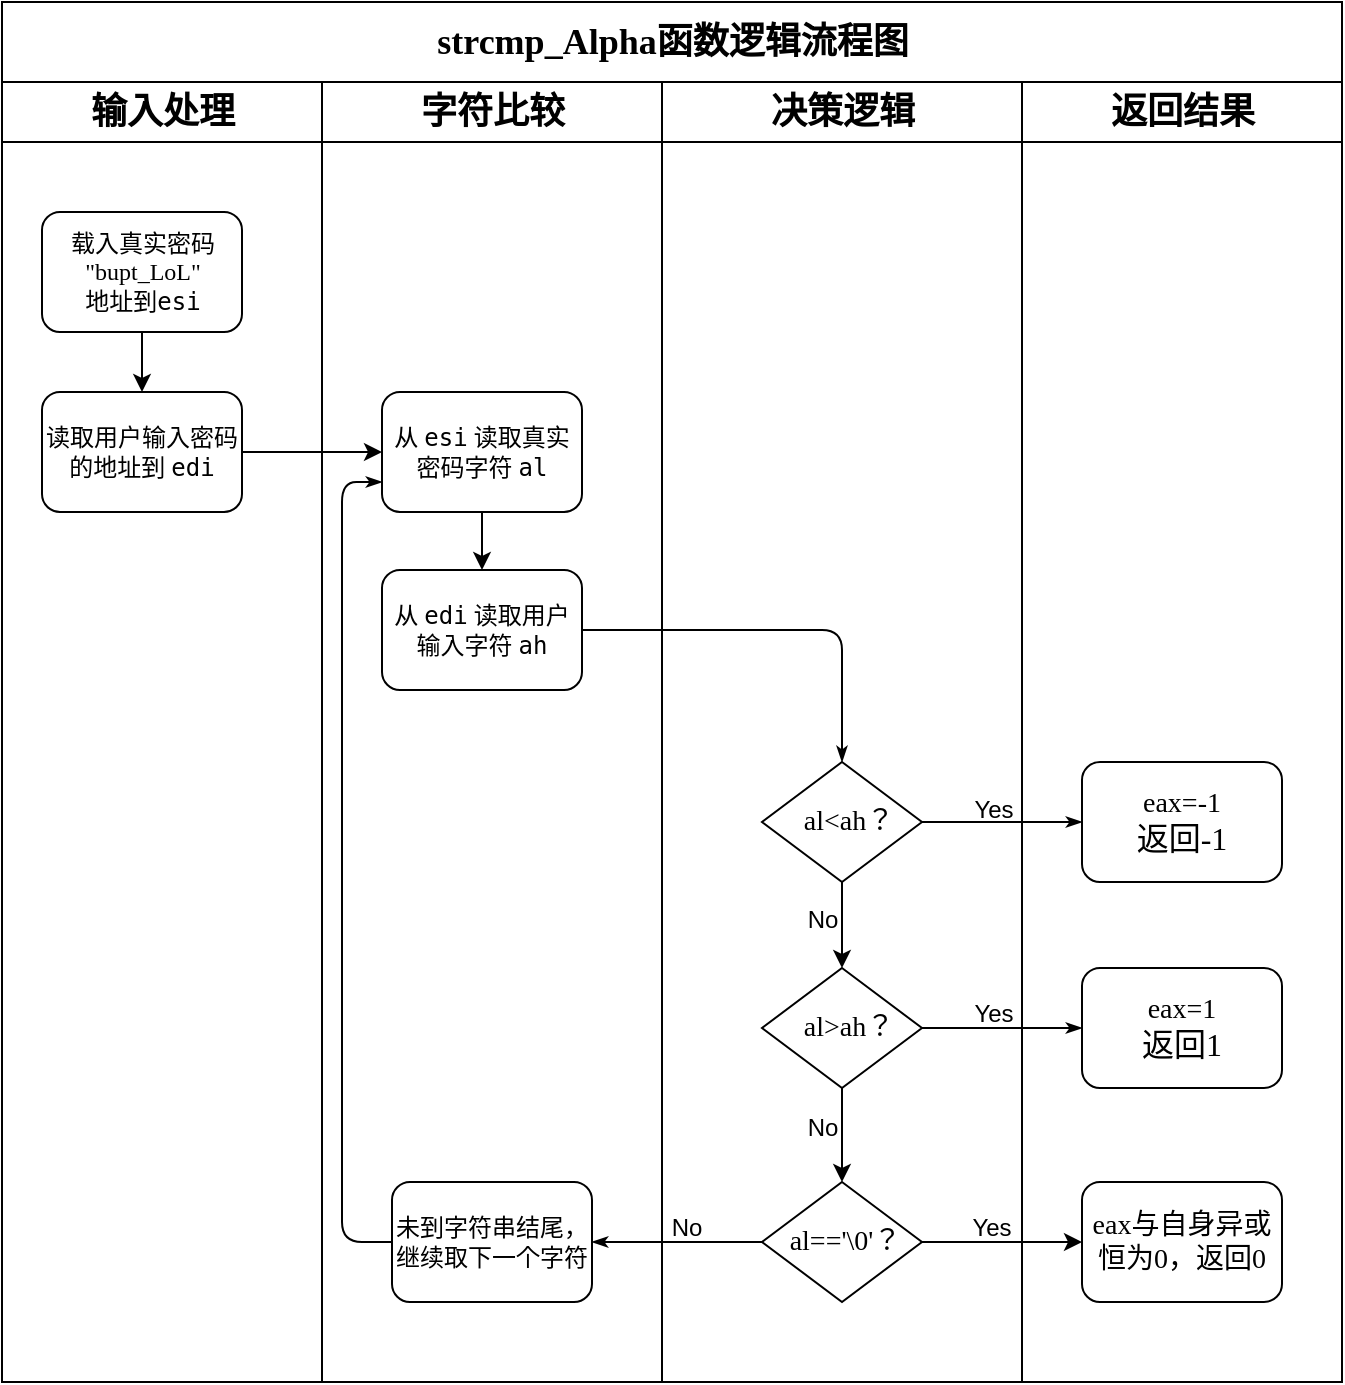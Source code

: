 <mxfile version="27.2.0">
  <diagram name="Page-1" id="74e2e168-ea6b-b213-b513-2b3c1d86103e">
    <mxGraphModel dx="1042" dy="571" grid="1" gridSize="10" guides="1" tooltips="1" connect="1" arrows="1" fold="1" page="1" pageScale="1" pageWidth="1100" pageHeight="850" background="none" math="0" shadow="0">
      <root>
        <mxCell id="0" />
        <mxCell id="1" parent="0" />
        <mxCell id="77e6c97f196da883-1" value="&lt;font style=&quot;font-size: 18px;&quot;&gt;strcmp_Alpha函数逻辑流程图&lt;/font&gt;" style="swimlane;html=1;childLayout=stackLayout;startSize=40;rounded=0;shadow=0;labelBackgroundColor=none;strokeWidth=1;fontFamily=Verdana;fontSize=8;align=center;" parent="1" vertex="1">
          <mxGeometry x="70" y="20" width="670" height="690" as="geometry" />
        </mxCell>
        <mxCell id="77e6c97f196da883-2" value="&lt;font style=&quot;font-size: 18px;&quot;&gt;输入处理&lt;/font&gt;" style="swimlane;html=1;startSize=30;" parent="77e6c97f196da883-1" vertex="1">
          <mxGeometry y="40" width="160" height="650" as="geometry" />
        </mxCell>
        <mxCell id="qwjjyHHXEVDy2IBo2EbX-1" value="" style="edgeStyle=orthogonalEdgeStyle;rounded=0;orthogonalLoop=1;jettySize=auto;html=1;" parent="77e6c97f196da883-2" source="77e6c97f196da883-8" target="77e6c97f196da883-9" edge="1">
          <mxGeometry relative="1" as="geometry" />
        </mxCell>
        <mxCell id="77e6c97f196da883-8" value="&lt;div&gt;&lt;font face=&quot;Times New Roman&quot; style=&quot;font-size: 12px;&quot;&gt;载入&lt;span style=&quot;&quot; data-end=&quot;527&quot; data-start=&quot;519&quot;&gt;真实密码&lt;/span&gt;&lt;/font&gt;&lt;/div&gt;&lt;div&gt; &lt;code data-end=&quot;540&quot; data-start=&quot;528&quot;&gt;&lt;font style=&quot;font-size: 12px;&quot; face=&quot;Times New Roman&quot;&gt;&quot;bupt_LoL&quot;&lt;/font&gt;&lt;/code&gt;&lt;/div&gt;&lt;div&gt;&lt;font style=&quot;font-size: 12px;&quot; face=&quot;Times New Roman&quot;&gt;&lt;code style=&quot;&quot; data-end=&quot;550&quot; data-start=&quot;545&quot;&gt;&lt;font style=&quot;&quot; face=&quot;Times New Roman&quot;&gt;地址到&lt;/font&gt;esi&lt;/code&gt;&lt;/font&gt;&lt;/div&gt;" style="rounded=1;html=1;shadow=0;labelBackgroundColor=none;strokeWidth=1;fontFamily=Times New Roman;fontSize=10;align=center;" parent="77e6c97f196da883-2" vertex="1">
          <mxGeometry x="20" y="65" width="100" height="60" as="geometry" />
        </mxCell>
        <mxCell id="77e6c97f196da883-9" value="&lt;font face=&quot;Times New Roman&quot; style=&quot;font-size: 12px;&quot;&gt;读取&lt;span style=&quot;&quot; data-end=&quot;566&quot; data-start=&quot;555&quot;&gt;用户输入密码&lt;/span&gt;&lt;/font&gt;&lt;div&gt;&lt;font face=&quot;Times New Roman&quot; style=&quot;font-size: 12px;&quot;&gt;的地址到 &lt;code style=&quot;&quot; data-end=&quot;576&quot; data-start=&quot;571&quot;&gt;edi&lt;/code&gt;&lt;/font&gt;&lt;/div&gt;" style="rounded=1;whiteSpace=wrap;html=1;shadow=0;labelBackgroundColor=none;strokeWidth=1;fontFamily=Verdana;fontSize=8;align=center;" parent="77e6c97f196da883-2" vertex="1">
          <mxGeometry x="20" y="155" width="100" height="60" as="geometry" />
        </mxCell>
        <mxCell id="77e6c97f196da883-3" value="&lt;font style=&quot;font-size: 18px;&quot;&gt;字符比较&lt;/font&gt;" style="swimlane;html=1;startSize=30;" parent="77e6c97f196da883-1" vertex="1">
          <mxGeometry x="160" y="40" width="170" height="650" as="geometry" />
        </mxCell>
        <mxCell id="77e6c97f196da883-11" value="&lt;font style=&quot;font-size: 12px;&quot;&gt;从 &lt;code style=&quot;&quot; data-end=&quot;605&quot; data-start=&quot;600&quot;&gt;esi&lt;/code&gt; 读取真实密码字符 &lt;code style=&quot;&quot; data-end=&quot;619&quot; data-start=&quot;615&quot;&gt;al&lt;/code&gt;&lt;/font&gt;" style="rounded=1;whiteSpace=wrap;html=1;shadow=0;labelBackgroundColor=none;strokeWidth=1;fontFamily=Verdana;fontSize=8;align=center;" parent="77e6c97f196da883-3" vertex="1">
          <mxGeometry x="30" y="155" width="100" height="60" as="geometry" />
        </mxCell>
        <mxCell id="qwjjyHHXEVDy2IBo2EbX-2" value="&lt;font style=&quot;font-size: 12px;&quot;&gt;从 &lt;code style=&quot;&quot; data-end=&quot;629&quot; data-start=&quot;624&quot;&gt;edi&lt;/code&gt; 读取用户输入字符 &lt;code style=&quot;&quot; data-end=&quot;643&quot; data-start=&quot;639&quot;&gt;ah&lt;/code&gt;&lt;/font&gt;" style="rounded=1;whiteSpace=wrap;html=1;shadow=0;labelBackgroundColor=none;strokeWidth=1;fontFamily=Verdana;fontSize=8;align=center;" parent="77e6c97f196da883-3" vertex="1">
          <mxGeometry x="30" y="244" width="100" height="60" as="geometry" />
        </mxCell>
        <mxCell id="qwjjyHHXEVDy2IBo2EbX-9" value="" style="endArrow=classic;html=1;rounded=0;exitX=0.5;exitY=1;exitDx=0;exitDy=0;entryX=0.5;entryY=0;entryDx=0;entryDy=0;" parent="77e6c97f196da883-3" source="77e6c97f196da883-11" target="qwjjyHHXEVDy2IBo2EbX-2" edge="1">
          <mxGeometry width="50" height="50" relative="1" as="geometry">
            <mxPoint x="50" y="280" as="sourcePoint" />
            <mxPoint x="100" y="230" as="targetPoint" />
          </mxGeometry>
        </mxCell>
        <mxCell id="tpw3W9EyB6akJgg2HHud-25" value="&lt;span style=&quot;font-size: 12px;&quot;&gt;未到字符串结尾，继续取下一个字符&lt;/span&gt;" style="rounded=1;whiteSpace=wrap;html=1;shadow=0;labelBackgroundColor=none;strokeWidth=1;fontFamily=Verdana;fontSize=8;align=center;" parent="77e6c97f196da883-3" vertex="1">
          <mxGeometry x="35" y="550" width="100" height="60" as="geometry" />
        </mxCell>
        <mxCell id="tpw3W9EyB6akJgg2HHud-29" style="edgeStyle=orthogonalEdgeStyle;rounded=1;html=1;labelBackgroundColor=none;startArrow=none;startFill=0;startSize=5;endArrow=classicThin;endFill=1;endSize=5;jettySize=auto;orthogonalLoop=1;strokeColor=#000000;strokeWidth=1;fontFamily=Verdana;fontSize=8;fontColor=#000000;exitX=0;exitY=0.5;exitDx=0;exitDy=0;entryX=0;entryY=0.75;entryDx=0;entryDy=0;" parent="77e6c97f196da883-3" source="tpw3W9EyB6akJgg2HHud-25" target="77e6c97f196da883-11" edge="1">
          <mxGeometry relative="1" as="geometry">
            <mxPoint x="270" y="620" as="sourcePoint" />
            <mxPoint x="140" y="680" as="targetPoint" />
          </mxGeometry>
        </mxCell>
        <mxCell id="77e6c97f196da883-4" value="&lt;font style=&quot;font-size: 18px;&quot;&gt;决策逻辑&lt;/font&gt;" style="swimlane;html=1;startSize=30;" parent="77e6c97f196da883-1" vertex="1">
          <mxGeometry x="330" y="40" width="180" height="650" as="geometry" />
        </mxCell>
        <mxCell id="tpw3W9EyB6akJgg2HHud-5" value="No" style="text;html=1;align=center;verticalAlign=middle;resizable=0;points=[];autosize=1;strokeColor=none;fillColor=none;" parent="77e6c97f196da883-4" vertex="1">
          <mxGeometry x="60" y="404" width="40" height="30" as="geometry" />
        </mxCell>
        <mxCell id="tpw3W9EyB6akJgg2HHud-12" value="No" style="text;html=1;align=center;verticalAlign=middle;resizable=0;points=[];autosize=1;strokeColor=none;fillColor=none;" parent="77e6c97f196da883-4" vertex="1">
          <mxGeometry x="60" y="508" width="40" height="30" as="geometry" />
        </mxCell>
        <mxCell id="tpw3W9EyB6akJgg2HHud-18" value="&lt;font style=&quot;font-size: 14px;&quot;&gt;&amp;nbsp;al==&#39;\0&#39;？&lt;/font&gt;" style="rhombus;whiteSpace=wrap;html=1;rounded=0;shadow=0;labelBackgroundColor=none;strokeWidth=1;fontFamily=Verdana;fontSize=8;align=center;" parent="77e6c97f196da883-4" vertex="1">
          <mxGeometry x="50" y="550" width="80" height="60" as="geometry" />
        </mxCell>
        <mxCell id="tpw3W9EyB6akJgg2HHud-20" value="Yes" style="text;strokeColor=none;align=center;fillColor=none;html=1;verticalAlign=middle;whiteSpace=wrap;rounded=0;" parent="77e6c97f196da883-4" vertex="1">
          <mxGeometry x="135" y="558" width="60" height="30" as="geometry" />
        </mxCell>
        <mxCell id="tpw3W9EyB6akJgg2HHud-28" value="No" style="text;html=1;align=center;verticalAlign=middle;resizable=0;points=[];autosize=1;strokeColor=none;fillColor=none;" parent="77e6c97f196da883-4" vertex="1">
          <mxGeometry x="-8" y="558" width="40" height="30" as="geometry" />
        </mxCell>
        <mxCell id="77e6c97f196da883-5" value="&lt;font style=&quot;font-size: 18px;&quot;&gt;返回结果&lt;/font&gt;" style="swimlane;html=1;startSize=30;" parent="77e6c97f196da883-1" vertex="1">
          <mxGeometry x="510" y="40" width="160" height="650" as="geometry" />
        </mxCell>
        <mxCell id="qwjjyHHXEVDy2IBo2EbX-3" value="&lt;font style=&quot;font-size: 14px;&quot;&gt;&amp;nbsp; al&amp;lt;ah？&lt;/font&gt;" style="rhombus;whiteSpace=wrap;html=1;rounded=0;shadow=0;labelBackgroundColor=none;strokeWidth=1;fontFamily=Verdana;fontSize=8;align=center;" parent="77e6c97f196da883-5" vertex="1">
          <mxGeometry x="-130" y="340" width="80" height="60" as="geometry" />
        </mxCell>
        <mxCell id="77e6c97f196da883-13" value="&lt;font style=&quot;font-size: 14px;&quot;&gt;&amp;nbsp; al&amp;gt;ah？&lt;/font&gt;" style="rhombus;whiteSpace=wrap;html=1;rounded=0;shadow=0;labelBackgroundColor=none;strokeWidth=1;fontFamily=Verdana;fontSize=8;align=center;" parent="77e6c97f196da883-5" vertex="1">
          <mxGeometry x="-130" y="443" width="80" height="60" as="geometry" />
        </mxCell>
        <mxCell id="tpw3W9EyB6akJgg2HHud-2" value="" style="endArrow=classic;html=1;rounded=0;exitX=0.5;exitY=1;exitDx=0;exitDy=0;entryX=0.5;entryY=0;entryDx=0;entryDy=0;" parent="77e6c97f196da883-5" source="qwjjyHHXEVDy2IBo2EbX-3" target="77e6c97f196da883-13" edge="1">
          <mxGeometry width="50" height="50" relative="1" as="geometry">
            <mxPoint x="180" y="616" as="sourcePoint" />
            <mxPoint x="230" y="566" as="targetPoint" />
          </mxGeometry>
        </mxCell>
        <mxCell id="tpw3W9EyB6akJgg2HHud-1" value="Yes" style="text;strokeColor=none;align=center;fillColor=none;html=1;verticalAlign=middle;whiteSpace=wrap;rounded=0;" parent="77e6c97f196da883-5" vertex="1">
          <mxGeometry x="-44" y="349" width="60" height="30" as="geometry" />
        </mxCell>
        <mxCell id="qwjjyHHXEVDy2IBo2EbX-4" value="&lt;font style=&quot;font-size: 14px;&quot;&gt;eax=-1&lt;/font&gt;&lt;div&gt;&lt;font size=&quot;3&quot; style=&quot;&quot;&gt;返回-1&lt;/font&gt;&lt;/div&gt;" style="rounded=1;whiteSpace=wrap;html=1;shadow=0;labelBackgroundColor=none;strokeWidth=1;fontFamily=Verdana;fontSize=8;align=center;" parent="77e6c97f196da883-5" vertex="1">
          <mxGeometry x="30" y="340" width="100" height="60" as="geometry" />
        </mxCell>
        <mxCell id="77e6c97f196da883-15" value="&lt;font style=&quot;font-size: 14px;&quot;&gt;eax=1&lt;/font&gt;&lt;div&gt;&lt;font size=&quot;3&quot; style=&quot;&quot;&gt;返回1&lt;/font&gt;&lt;/div&gt;" style="rounded=1;whiteSpace=wrap;html=1;shadow=0;labelBackgroundColor=none;strokeWidth=1;fontFamily=Verdana;fontSize=8;align=center;" parent="77e6c97f196da883-5" vertex="1">
          <mxGeometry x="30" y="443" width="100" height="60" as="geometry" />
        </mxCell>
        <mxCell id="tpw3W9EyB6akJgg2HHud-11" value="Yes" style="text;strokeColor=none;align=center;fillColor=none;html=1;verticalAlign=middle;whiteSpace=wrap;rounded=0;" parent="77e6c97f196da883-5" vertex="1">
          <mxGeometry x="-44" y="451" width="60" height="30" as="geometry" />
        </mxCell>
        <mxCell id="77e6c97f196da883-18" value="&lt;font style=&quot;font-size: 14px;&quot;&gt;&lt;font style=&quot;&quot;&gt;eax与自身异或恒为0，&lt;/font&gt;&lt;span style=&quot;background-color: transparent; color: light-dark(rgb(0, 0, 0), rgb(255, 255, 255));&quot;&gt;返回0&lt;/span&gt;&lt;/font&gt;" style="rounded=1;whiteSpace=wrap;html=1;shadow=0;labelBackgroundColor=none;strokeWidth=1;fontFamily=Verdana;fontSize=8;align=center;" parent="77e6c97f196da883-5" vertex="1">
          <mxGeometry x="30" y="550" width="100" height="60" as="geometry" />
        </mxCell>
        <mxCell id="77e6c97f196da883-33" style="edgeStyle=orthogonalEdgeStyle;rounded=1;html=1;labelBackgroundColor=none;startArrow=none;startFill=0;startSize=5;endArrow=classicThin;endFill=1;endSize=5;jettySize=auto;orthogonalLoop=1;strokeWidth=1;fontFamily=Verdana;fontSize=8" parent="77e6c97f196da883-5" source="77e6c97f196da883-13" target="77e6c97f196da883-15" edge="1">
          <mxGeometry relative="1" as="geometry" />
        </mxCell>
        <mxCell id="qwjjyHHXEVDy2IBo2EbX-6" style="edgeStyle=orthogonalEdgeStyle;rounded=1;html=1;labelBackgroundColor=none;startArrow=none;startFill=0;startSize=5;endArrow=classicThin;endFill=1;endSize=5;jettySize=auto;orthogonalLoop=1;strokeWidth=1;fontFamily=Verdana;fontSize=8;exitX=1;exitY=0.5;exitDx=0;exitDy=0;" parent="77e6c97f196da883-5" source="qwjjyHHXEVDy2IBo2EbX-3" target="qwjjyHHXEVDy2IBo2EbX-4" edge="1">
          <mxGeometry relative="1" as="geometry">
            <mxPoint x="230" y="176" as="sourcePoint" />
          </mxGeometry>
        </mxCell>
        <mxCell id="qwjjyHHXEVDy2IBo2EbX-7" value="" style="endArrow=classic;html=1;rounded=0;exitX=1;exitY=0.5;exitDx=0;exitDy=0;entryX=0;entryY=0.5;entryDx=0;entryDy=0;" parent="77e6c97f196da883-1" source="77e6c97f196da883-9" target="77e6c97f196da883-11" edge="1">
          <mxGeometry width="50" height="50" relative="1" as="geometry">
            <mxPoint x="210" y="300" as="sourcePoint" />
            <mxPoint x="260" y="250" as="targetPoint" />
          </mxGeometry>
        </mxCell>
        <mxCell id="qwjjyHHXEVDy2IBo2EbX-5" style="edgeStyle=orthogonalEdgeStyle;rounded=1;html=1;labelBackgroundColor=none;startArrow=none;startFill=0;startSize=5;endArrow=classicThin;endFill=1;endSize=5;jettySize=auto;orthogonalLoop=1;strokeColor=#000000;strokeWidth=1;fontFamily=Verdana;fontSize=8;fontColor=#000000;" parent="77e6c97f196da883-1" source="qwjjyHHXEVDy2IBo2EbX-2" target="qwjjyHHXEVDy2IBo2EbX-3" edge="1">
          <mxGeometry relative="1" as="geometry" />
        </mxCell>
        <mxCell id="tpw3W9EyB6akJgg2HHud-19" value="" style="endArrow=classic;html=1;rounded=0;exitX=0.5;exitY=1;exitDx=0;exitDy=0;entryX=0.5;entryY=0;entryDx=0;entryDy=0;" parent="77e6c97f196da883-1" source="77e6c97f196da883-13" target="tpw3W9EyB6akJgg2HHud-18" edge="1">
          <mxGeometry width="50" height="50" relative="1" as="geometry">
            <mxPoint x="510" y="560" as="sourcePoint" />
            <mxPoint x="560" y="510" as="targetPoint" />
          </mxGeometry>
        </mxCell>
        <mxCell id="tpw3W9EyB6akJgg2HHud-22" value="" style="endArrow=classic;html=1;rounded=0;exitX=1;exitY=0.5;exitDx=0;exitDy=0;entryX=0;entryY=0.5;entryDx=0;entryDy=0;" parent="77e6c97f196da883-1" source="tpw3W9EyB6akJgg2HHud-18" target="77e6c97f196da883-18" edge="1">
          <mxGeometry width="50" height="50" relative="1" as="geometry">
            <mxPoint x="510" y="560" as="sourcePoint" />
            <mxPoint x="560" y="510" as="targetPoint" />
          </mxGeometry>
        </mxCell>
        <mxCell id="tpw3W9EyB6akJgg2HHud-27" style="edgeStyle=orthogonalEdgeStyle;rounded=1;html=1;labelBackgroundColor=none;startArrow=none;startFill=0;startSize=5;endArrow=classicThin;endFill=1;endSize=5;jettySize=auto;orthogonalLoop=1;strokeColor=#000000;strokeWidth=1;fontFamily=Verdana;fontSize=8;fontColor=#000000;exitX=0;exitY=0.5;exitDx=0;exitDy=0;entryX=1;entryY=0.5;entryDx=0;entryDy=0;" parent="77e6c97f196da883-1" source="tpw3W9EyB6akJgg2HHud-18" target="tpw3W9EyB6akJgg2HHud-25" edge="1">
          <mxGeometry relative="1" as="geometry">
            <mxPoint x="300" y="324" as="sourcePoint" />
            <mxPoint x="320" y="670" as="targetPoint" />
          </mxGeometry>
        </mxCell>
      </root>
    </mxGraphModel>
  </diagram>
</mxfile>
